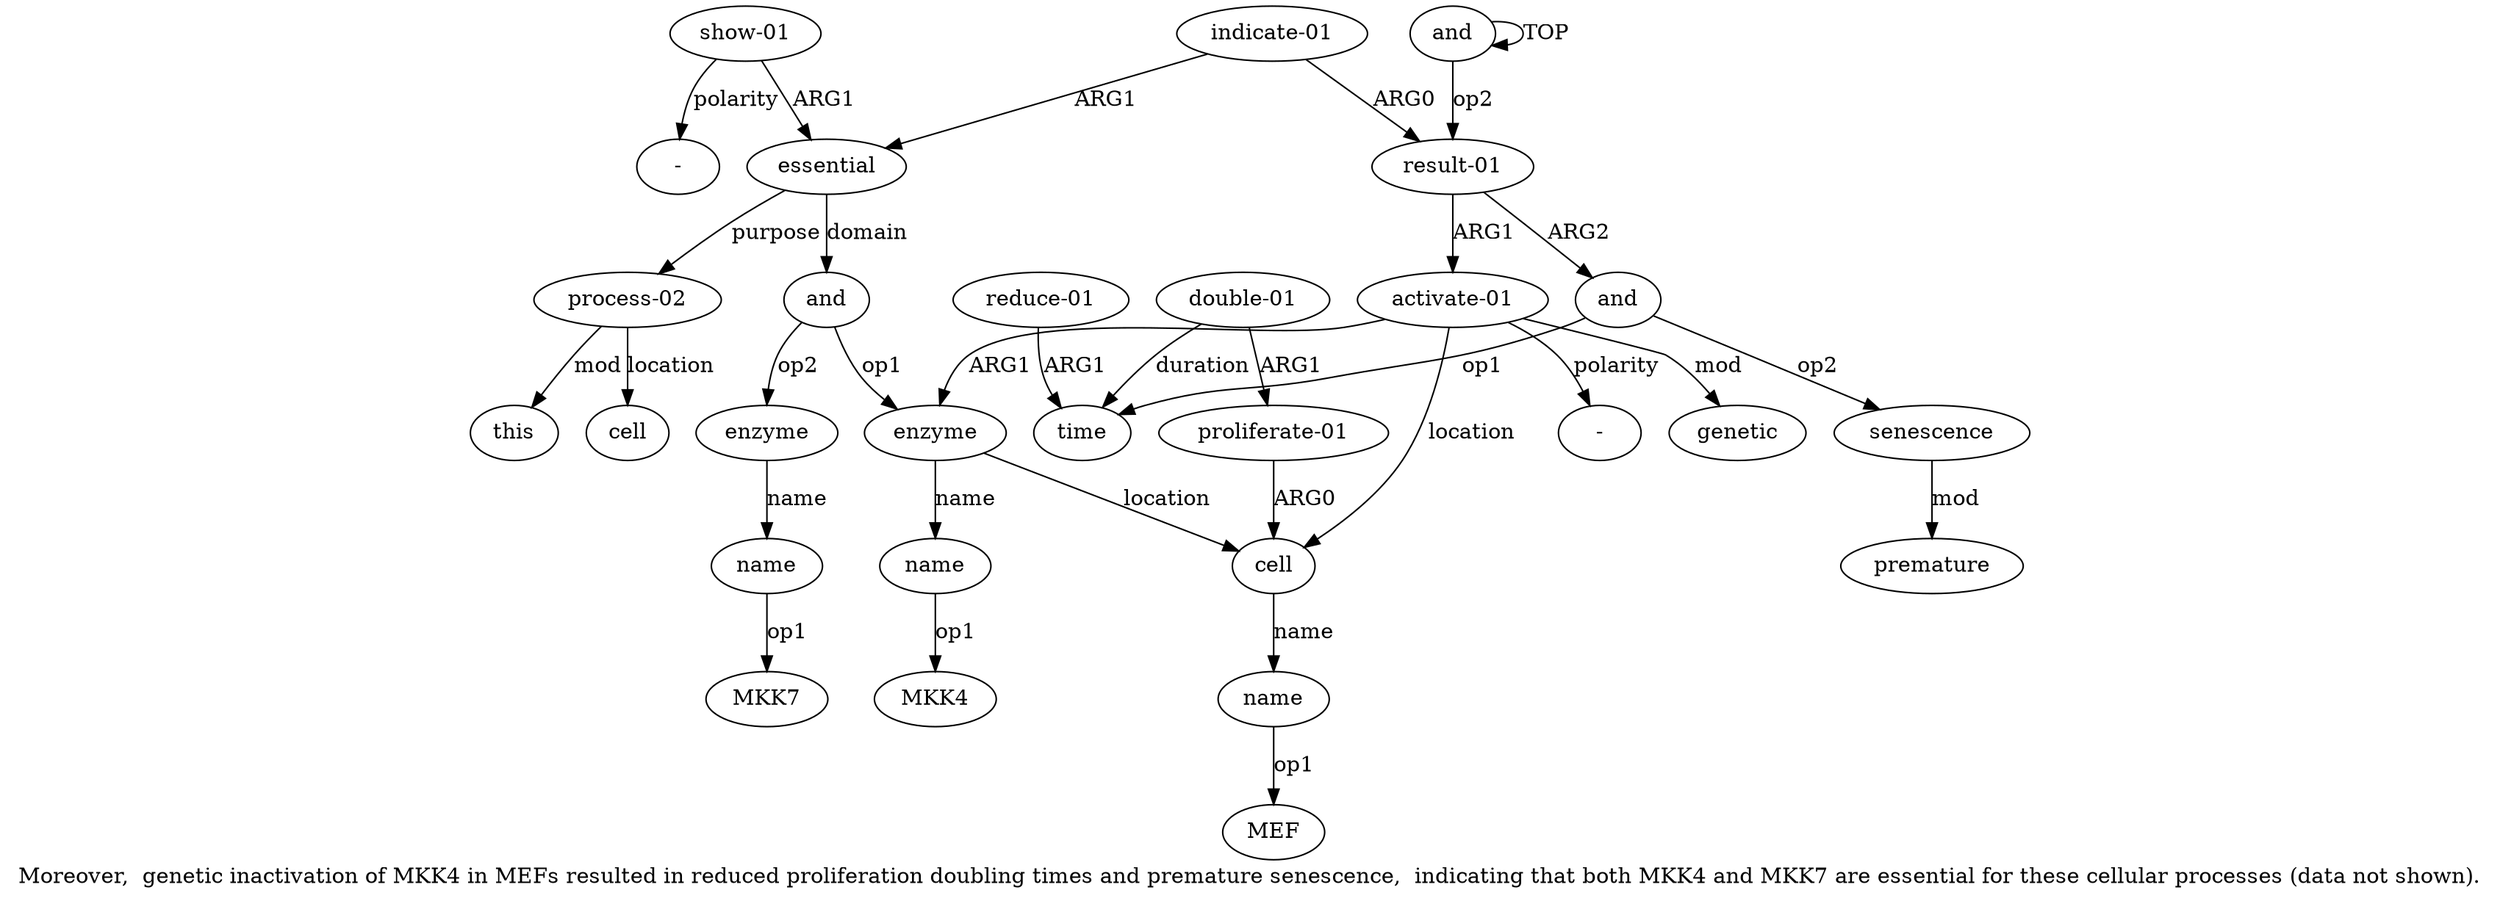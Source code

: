 digraph  {
	graph [label="Moreover,  genetic inactivation of MKK4 in MEFs resulted in reduced proliferation doubling times and premature senescence,  indicating \
that both MKK4 and MKK7 are essential for these cellular processes (data not shown)."];
	node [label="\N"];
	a20	 [color=black,
		gold_ind=20,
		gold_label=and,
		label=and,
		test_ind=20,
		test_label=and];
	a21	 [color=black,
		gold_ind=21,
		gold_label=enzyme,
		label=enzyme,
		test_ind=21,
		test_label=enzyme];
	a20 -> a21 [key=0,
	color=black,
	gold_label=op2,
	label=op2,
	test_label=op2];
a3 [color=black,
	gold_ind=3,
	gold_label=enzyme,
	label=enzyme,
	test_ind=3,
	test_label=enzyme];
a20 -> a3 [key=0,
color=black,
gold_label=op1,
label=op1,
test_label=op1];
a22 [color=black,
gold_ind=22,
gold_label=name,
label=name,
test_ind=22,
test_label=name];
a21 -> a22 [key=0,
color=black,
gold_label=name,
label=name,
test_label=name];
"a22 MKK7" [color=black,
gold_ind=-1,
gold_label=MKK7,
label=MKK7,
test_ind=-1,
test_label=MKK7];
a22 -> "a22 MKK7" [key=0,
color=black,
gold_label=op1,
label=op1,
test_label=op1];
a23 [color=black,
gold_ind=23,
gold_label="show-01",
label="show-01",
test_ind=23,
test_label="show-01"];
a16 [color=black,
gold_ind=16,
gold_label=essential,
label=essential,
test_ind=16,
test_label=essential];
a23 -> a16 [key=0,
color=black,
gold_label=ARG1,
label=ARG1,
test_label=ARG1];
"a23 -" [color=black,
gold_ind=-1,
gold_label="-",
label="-",
test_ind=-1,
test_label="-"];
a23 -> "a23 -" [key=0,
color=black,
gold_label=polarity,
label=polarity,
test_label=polarity];
"a4 MKK4" [color=black,
gold_ind=-1,
gold_label=MKK4,
label=MKK4,
test_ind=-1,
test_label=MKK4];
"a6 MEF" [color=black,
gold_ind=-1,
gold_label=MEF,
label=MEF,
test_ind=-1,
test_label=MEF];
a15 [color=black,
gold_ind=15,
gold_label="indicate-01",
label="indicate-01",
test_ind=15,
test_label="indicate-01"];
a15 -> a16 [key=0,
color=black,
gold_label=ARG1,
label=ARG1,
test_label=ARG1];
a1 [color=black,
gold_ind=1,
gold_label="result-01",
label="result-01",
test_ind=1,
test_label="result-01"];
a15 -> a1 [key=0,
color=black,
gold_label=ARG0,
label=ARG0,
test_label=ARG0];
a14 [color=black,
gold_ind=14,
gold_label=premature,
label=premature,
test_ind=14,
test_label=premature];
a17 [color=black,
gold_ind=17,
gold_label="process-02",
label="process-02",
test_ind=17,
test_label="process-02"];
a19 [color=black,
gold_ind=19,
gold_label=this,
label=this,
test_ind=19,
test_label=this];
a17 -> a19 [key=0,
color=black,
gold_label=mod,
label=mod,
test_label=mod];
a18 [color=black,
gold_ind=18,
gold_label=cell,
label=cell,
test_ind=18,
test_label=cell];
a17 -> a18 [key=0,
color=black,
gold_label=location,
label=location,
test_label=location];
a16 -> a20 [key=0,
color=black,
gold_label=domain,
label=domain,
test_label=domain];
a16 -> a17 [key=0,
color=black,
gold_label=purpose,
label=purpose,
test_label=purpose];
a11 [color=black,
gold_ind=11,
gold_label="double-01",
label="double-01",
test_ind=11,
test_label="double-01"];
a12 [color=black,
gold_ind=12,
gold_label="proliferate-01",
label="proliferate-01",
test_ind=12,
test_label="proliferate-01"];
a11 -> a12 [key=0,
color=black,
gold_label=ARG1,
label=ARG1,
test_label=ARG1];
a9 [color=black,
gold_ind=9,
gold_label=time,
label=time,
test_ind=9,
test_label=time];
a11 -> a9 [key=0,
color=black,
gold_label=duration,
label=duration,
test_label=duration];
a10 [color=black,
gold_ind=10,
gold_label="reduce-01",
label="reduce-01",
test_ind=10,
test_label="reduce-01"];
a10 -> a9 [key=0,
color=black,
gold_label=ARG1,
label=ARG1,
test_label=ARG1];
a13 [color=black,
gold_ind=13,
gold_label=senescence,
label=senescence,
test_ind=13,
test_label=senescence];
a13 -> a14 [key=0,
color=black,
gold_label=mod,
label=mod,
test_label=mod];
a5 [color=black,
gold_ind=5,
gold_label=cell,
label=cell,
test_ind=5,
test_label=cell];
a12 -> a5 [key=0,
color=black,
gold_label=ARG0,
label=ARG0,
test_label=ARG0];
a2 [color=black,
gold_ind=2,
gold_label="activate-01",
label="activate-01",
test_ind=2,
test_label="activate-01"];
a1 -> a2 [key=0,
color=black,
gold_label=ARG1,
label=ARG1,
test_label=ARG1];
a8 [color=black,
gold_ind=8,
gold_label=and,
label=and,
test_ind=8,
test_label=and];
a1 -> a8 [key=0,
color=black,
gold_label=ARG2,
label=ARG2,
test_label=ARG2];
a0 [color=black,
gold_ind=0,
gold_label=and,
label=and,
test_ind=0,
test_label=and];
a0 -> a1 [key=0,
color=black,
gold_label=op2,
label=op2,
test_label=op2];
a0 -> a0 [key=0,
color=black,
gold_label=TOP,
label=TOP,
test_label=TOP];
a3 -> a5 [key=0,
color=black,
gold_label=location,
label=location,
test_label=location];
a4 [color=black,
gold_ind=4,
gold_label=name,
label=name,
test_ind=4,
test_label=name];
a3 -> a4 [key=0,
color=black,
gold_label=name,
label=name,
test_label=name];
a2 -> a3 [key=0,
color=black,
gold_label=ARG1,
label=ARG1,
test_label=ARG1];
a2 -> a5 [key=0,
color=black,
gold_label=location,
label=location,
test_label=location];
a7 [color=black,
gold_ind=7,
gold_label=genetic,
label=genetic,
test_ind=7,
test_label=genetic];
a2 -> a7 [key=0,
color=black,
gold_label=mod,
label=mod,
test_label=mod];
"a2 -" [color=black,
gold_ind=-1,
gold_label="-",
label="-",
test_ind=-1,
test_label="-"];
a2 -> "a2 -" [key=0,
color=black,
gold_label=polarity,
label=polarity,
test_label=polarity];
a6 [color=black,
gold_ind=6,
gold_label=name,
label=name,
test_ind=6,
test_label=name];
a5 -> a6 [key=0,
color=black,
gold_label=name,
label=name,
test_label=name];
a4 -> "a4 MKK4" [key=0,
color=black,
gold_label=op1,
label=op1,
test_label=op1];
a6 -> "a6 MEF" [key=0,
color=black,
gold_label=op1,
label=op1,
test_label=op1];
a8 -> a13 [key=0,
color=black,
gold_label=op2,
label=op2,
test_label=op2];
a8 -> a9 [key=0,
color=black,
gold_label=op1,
label=op1,
test_label=op1];
}
